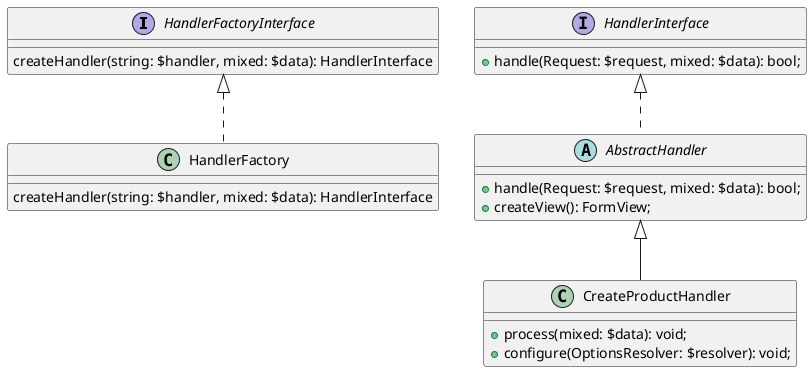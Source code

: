 @startuml

interface HandlerFactoryInterface {
	{method} createHandler(string: $handler, mixed: $data): HandlerInterface
}

class HandlerFactory {
	{method} createHandler(string: $handler, mixed: $data): HandlerInterface
}

class HandlerFactory implements HandlerFactoryInterface
interface HandlerInterface{
	+ handle(Request: $request, mixed: $data): bool;
}

class AbstractHandler {
	+ handle(Request: $request, mixed: $data): bool;
	+ createView(): FormView;
}

class CreateProductHandler {
	 + process(mixed: $data): void;
	 + configure(OptionsResolver: $resolver): void;
}

abstract class AbstractHandler implements HandlerInterface
class CreateProductHandler extends AbstractHandler

@enduml